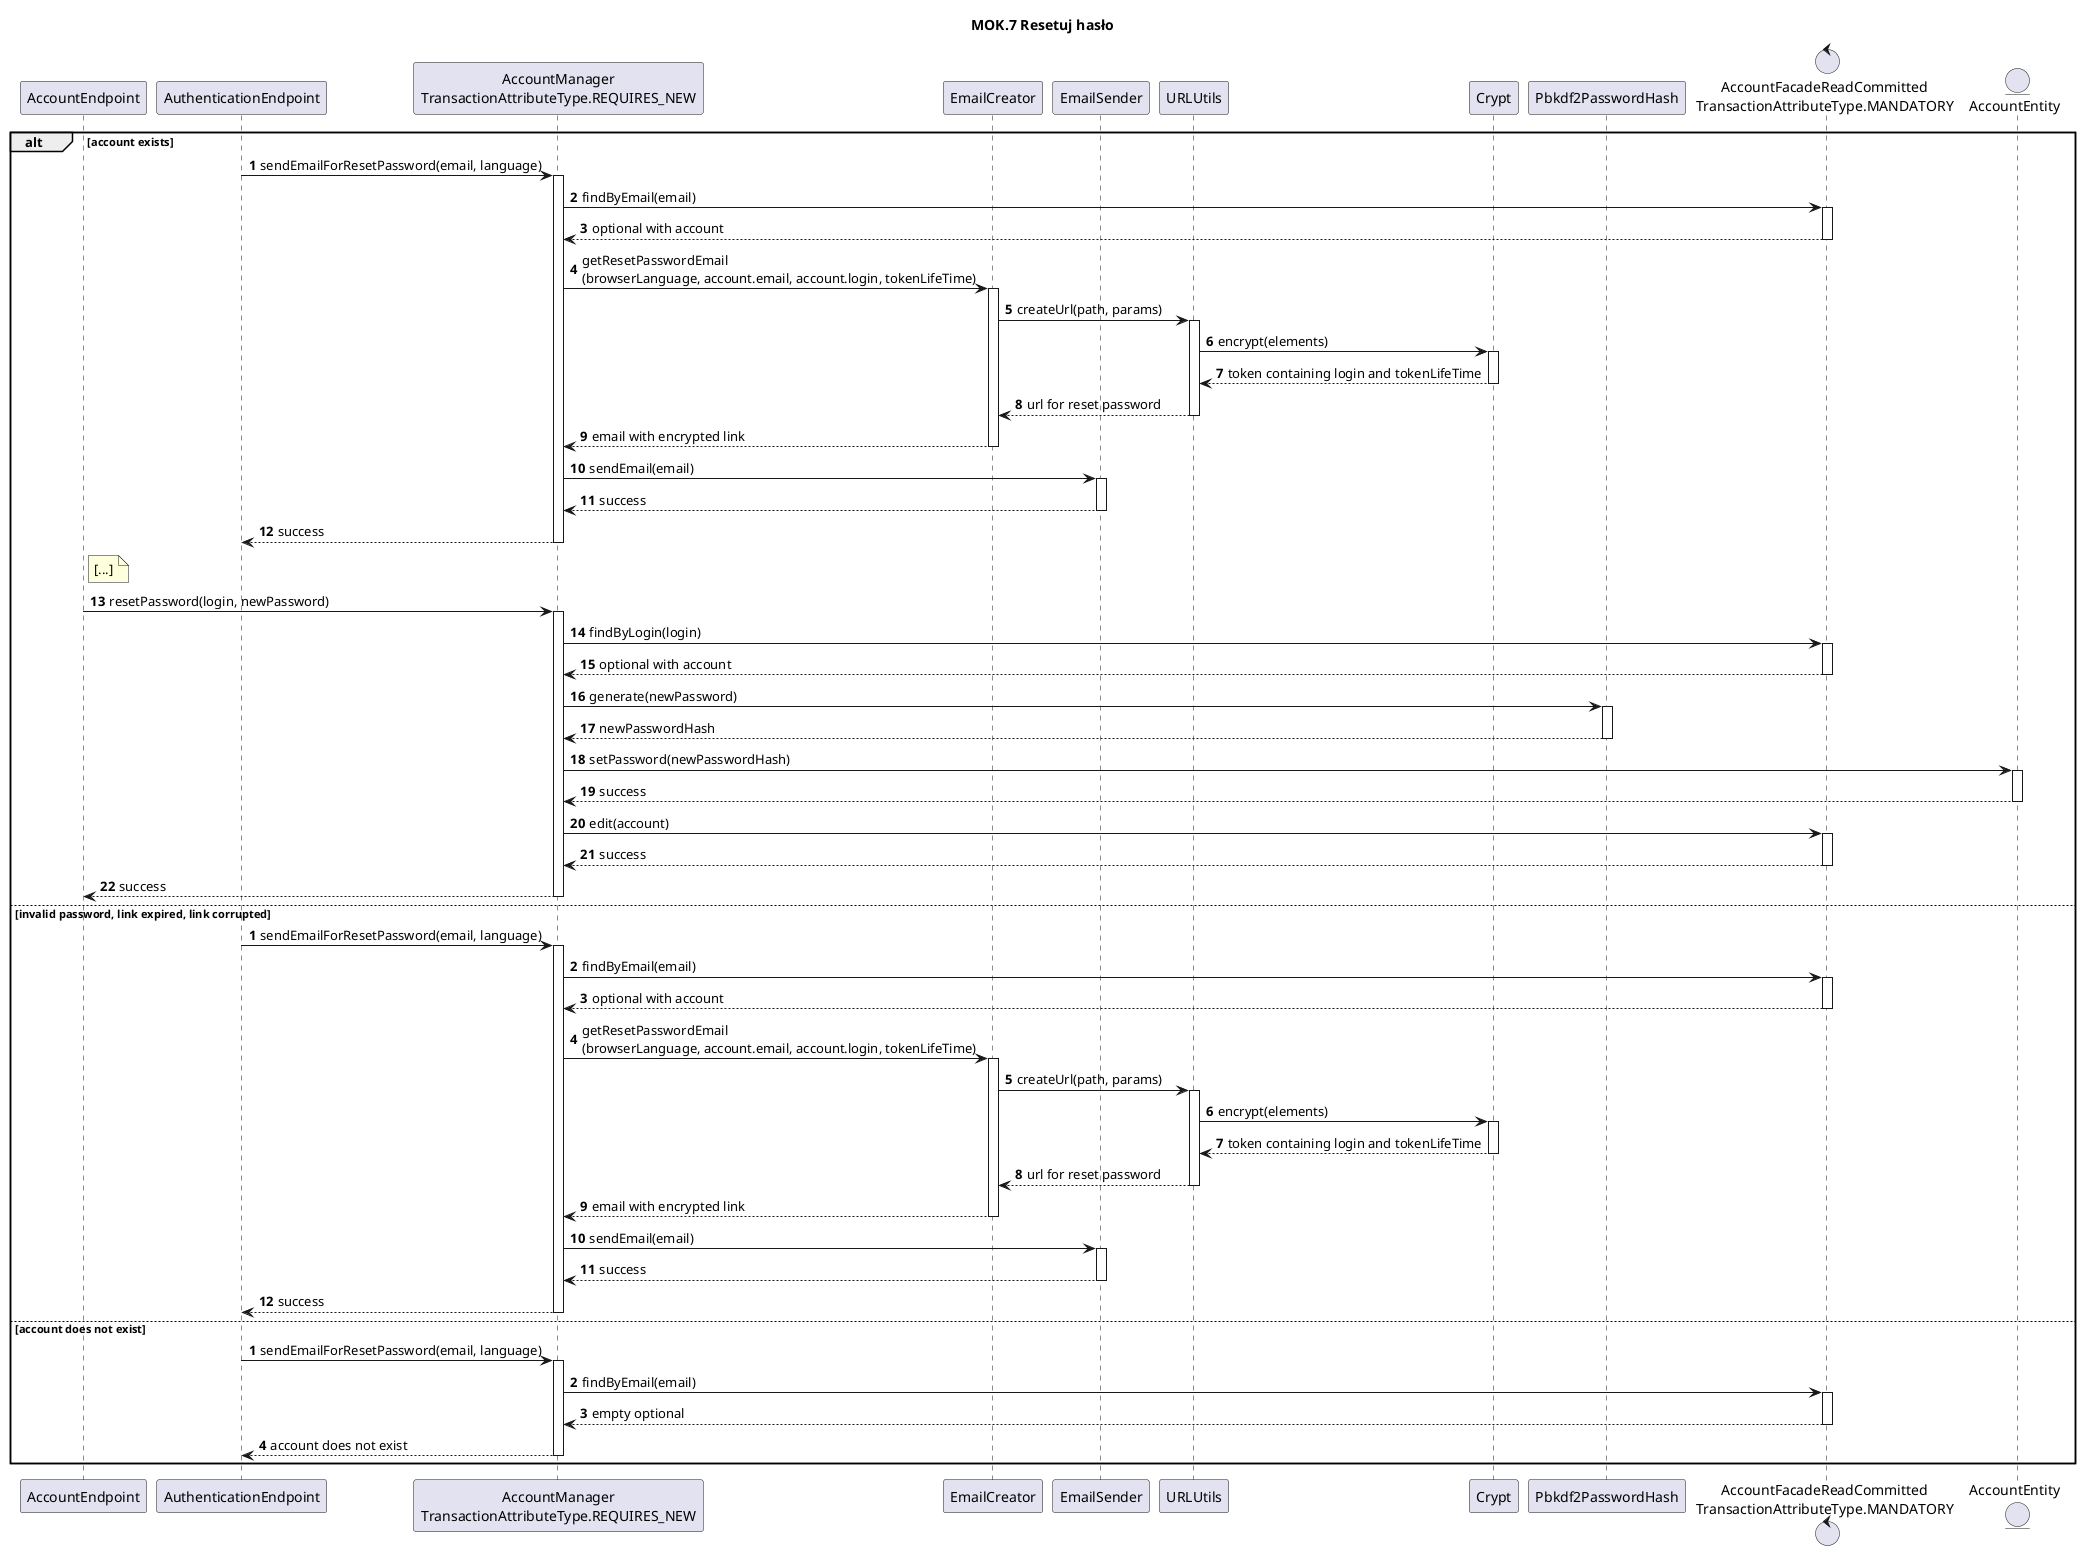 @startuml

title
MOK.7 Resetuj hasło
end title

autoactivate on

participant AccountEndpoint
participant AuthenticationEndpoint
participant "AccountManager\nTransactionAttributeType.REQUIRES_NEW" as AccountManager
participant EmailCreator
participant EmailSender
participant URLUtils
participant Crypt
participant Pbkdf2PasswordHash
control "AccountFacadeReadCommitted\nTransactionAttributeType.MANDATORY" as AccountFacadeReadCommitted
entity AccountEntity
alt account exists
autonumber
    AuthenticationEndpoint -> AccountManager: sendEmailForResetPassword(email, language)
        AccountManager -> AccountFacadeReadCommitted: findByEmail(email)
        return optional with account
        AccountManager -> EmailCreator: getResetPasswordEmail\n(browserLanguage, account.email, account.login, tokenLifeTime)
            EmailCreator -> URLUtils: createUrl(path, params)
                URLUtils -> Crypt: encrypt(elements)
                return token containing login and tokenLifeTime
            return url for reset password
        return email with encrypted link
        AccountManager -> EmailSender: sendEmail(email)
        return success
    return success
    note right of AccountEndpoint
    [...]
    end note
    AccountEndpoint -> AccountManager: resetPassword(login, newPassword)
        AccountManager -> AccountFacadeReadCommitted: findByLogin(login)
        return optional with account
        AccountManager -> Pbkdf2PasswordHash: generate(newPassword)
        return newPasswordHash
        AccountManager -> AccountEntity: setPassword(newPasswordHash)
        return success
        AccountManager -> AccountFacadeReadCommitted: edit(account)
        return success
    return success
else invalid password, link expired, link corrupted
autonumber
    AuthenticationEndpoint -> AccountManager: sendEmailForResetPassword(email, language)
        AccountManager -> AccountFacadeReadCommitted: findByEmail(email)
        return optional with account
        AccountManager -> EmailCreator: getResetPasswordEmail\n(browserLanguage, account.email, account.login, tokenLifeTime)
            EmailCreator -> URLUtils: createUrl(path, params)
                URLUtils -> Crypt: encrypt(elements)
                return token containing login and tokenLifeTime
            return url for reset password
        return email with encrypted link
        AccountManager -> EmailSender: sendEmail(email)
        return success
    return success
else account does not exist
autonumber
    AuthenticationEndpoint -> AccountManager: sendEmailForResetPassword(email, language)
        AccountManager -> AccountFacadeReadCommitted: findByEmail(email)
        return empty optional
    return account does not exist
end

@enduml